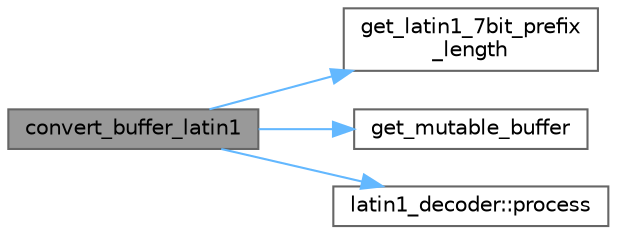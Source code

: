 digraph "convert_buffer_latin1"
{
 // INTERACTIVE_SVG=YES
 // LATEX_PDF_SIZE
  bgcolor="transparent";
  edge [fontname=Helvetica,fontsize=10,labelfontname=Helvetica,labelfontsize=10];
  node [fontname=Helvetica,fontsize=10,shape=box,height=0.2,width=0.4];
  rankdir="LR";
  Node1 [id="Node000001",label="convert_buffer_latin1",height=0.2,width=0.4,color="gray40", fillcolor="grey60", style="filled", fontcolor="black",tooltip=" "];
  Node1 -> Node2 [id="edge1_Node000001_Node000002",color="steelblue1",style="solid",tooltip=" "];
  Node2 [id="Node000002",label="get_latin1_7bit_prefix\l_length",height=0.2,width=0.4,color="grey40", fillcolor="white", style="filled",URL="$db/d20/pugixml_8cpp.html#a0c28347bb885f60693b5d594cfc3dbd5",tooltip=" "];
  Node1 -> Node3 [id="edge2_Node000001_Node000003",color="steelblue1",style="solid",tooltip=" "];
  Node3 [id="Node000003",label="get_mutable_buffer",height=0.2,width=0.4,color="grey40", fillcolor="white", style="filled",URL="$db/d20/pugixml_8cpp.html#a23609126eff5820342411bf83b280225",tooltip=" "];
  Node1 -> Node4 [id="edge3_Node000001_Node000004",color="steelblue1",style="solid",tooltip=" "];
  Node4 [id="Node000004",label="latin1_decoder::process",height=0.2,width=0.4,color="grey40", fillcolor="white", style="filled",URL="$de/dcd/structlatin1__decoder.html#acf3e6f85693d539919dec3bfb9cee66f",tooltip=" "];
}
